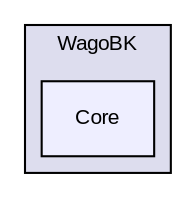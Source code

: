 digraph "D:/Projects/Csharp/WagoBK/WagoBK/Core" {
  compound=true
  node [ fontsize="10", fontname="Arial"];
  edge [ labelfontsize="10", labelfontname="Arial"];
  subgraph clusterdir_7605f127d7756d45c6fa6f613d4bf1ed {
    graph [ bgcolor="#ddddee", pencolor="black", label="WagoBK" fontname="Arial", fontsize="10", URL="dir_7605f127d7756d45c6fa6f613d4bf1ed.html"]
  dir_29ca23c054107f3fdb8c3104d27724c3 [shape=box, label="Core", style="filled", fillcolor="#eeeeff", pencolor="black", URL="dir_29ca23c054107f3fdb8c3104d27724c3.html"];
  }
}
